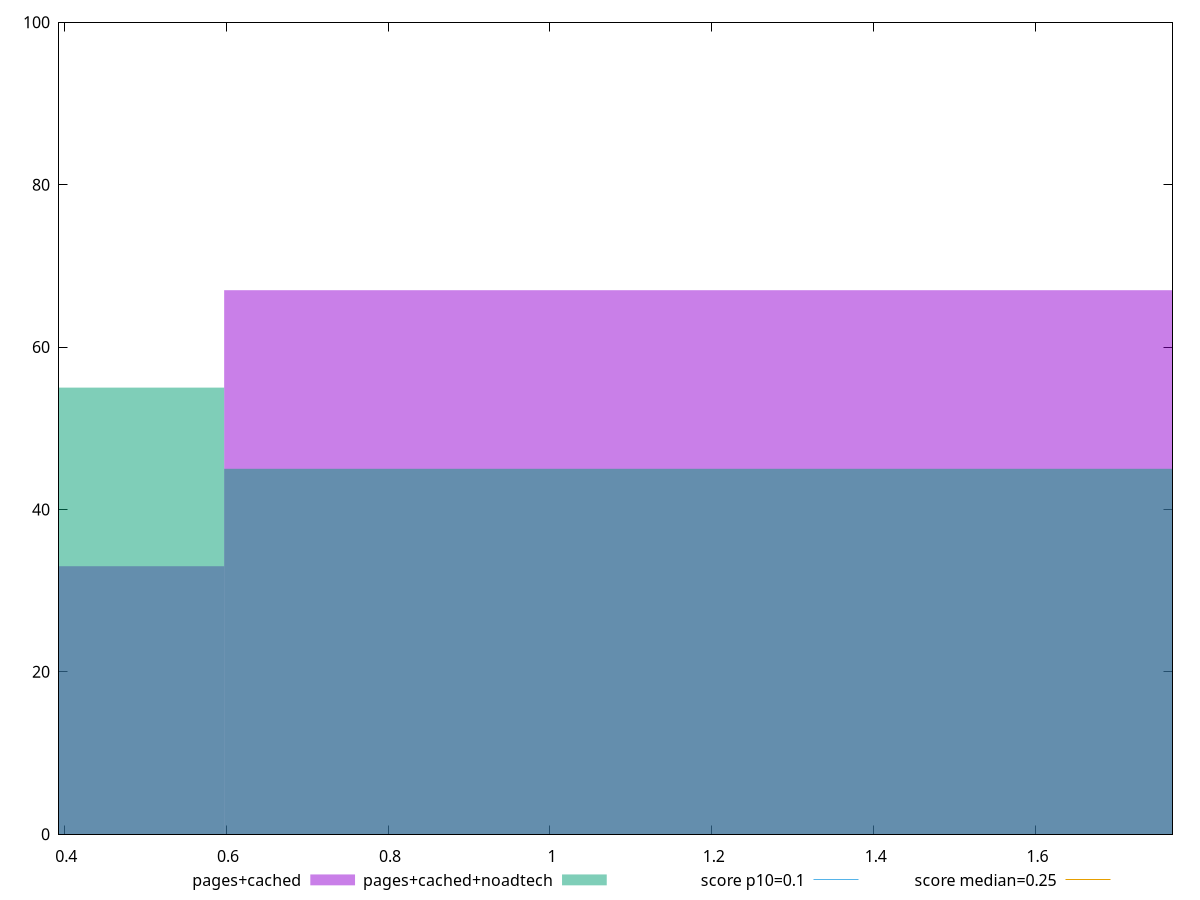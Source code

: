 reset

$pagesCached <<EOF
1.195211733532329 67
0 33
EOF

$pagesCachedNoadtech <<EOF
1.195211733532329 45
0 55
EOF

set key outside below
set boxwidth 1.195211733532329
set xrange [0.39359130859374997:1.7690829467773437]
set yrange [0:100]
set trange [0:100]
set style fill transparent solid 0.5 noborder

set parametric
set terminal svg size 640, 500 enhanced background rgb 'white'
set output "report_00018_2021-02-10T15-25-16.877Z/cumulative-layout-shift/comparison/histogram/1_vs_2.svg"

plot $pagesCached title "pages+cached" with boxes, \
     $pagesCachedNoadtech title "pages+cached+noadtech" with boxes, \
     0.1,t title "score p10=0.1", \
     0.25,t title "score median=0.25"

reset
